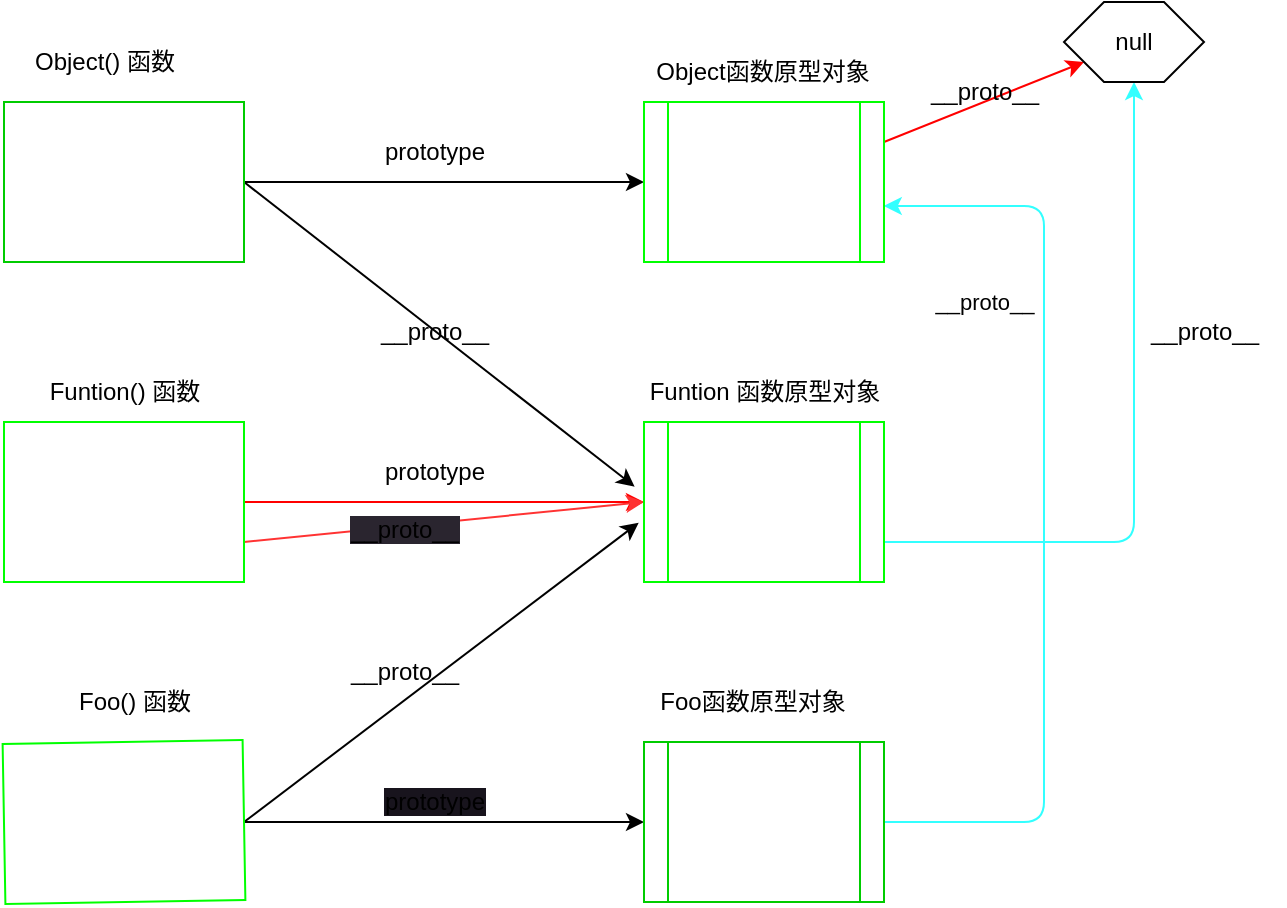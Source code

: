 <mxfile>
    <diagram id="JcLhnKLIN27H73pMf5yl" name="第 1 页">
        <mxGraphModel dx="1013" dy="512" grid="1" gridSize="10" guides="1" tooltips="1" connect="1" arrows="1" fold="1" page="1" pageScale="1" pageWidth="827" pageHeight="1169" math="0" shadow="0">
            <root>
                <mxCell id="0"/>
                <mxCell id="1" parent="0"/>
                <mxCell id="11" value="" style="edgeStyle=none;html=1;" parent="1" source="2" target="10" edge="1">
                    <mxGeometry relative="1" as="geometry"/>
                </mxCell>
                <mxCell id="17" style="edgeStyle=none;html=1;entryX=-0.022;entryY=0.629;entryDx=0;entryDy=0;entryPerimeter=0;" parent="1" target="8" edge="1">
                    <mxGeometry relative="1" as="geometry">
                        <mxPoint x="160" y="440" as="sourcePoint"/>
                    </mxGeometry>
                </mxCell>
                <mxCell id="2" value="" style="whiteSpace=wrap;html=1;rotation=-1;strokeColor=#00FF00;" parent="1" vertex="1">
                    <mxGeometry x="40" y="400" width="120" height="80" as="geometry"/>
                </mxCell>
                <mxCell id="9" value="" style="edgeStyle=none;html=1;fillColor=#FF0000;strokeColor=#FF0000;" parent="1" source="7" target="8" edge="1">
                    <mxGeometry relative="1" as="geometry"/>
                </mxCell>
                <mxCell id="31" style="edgeStyle=none;html=1;exitX=1;exitY=0.75;exitDx=0;exitDy=0;entryX=0;entryY=0.5;entryDx=0;entryDy=0;strokeColor=#FF3333;" parent="1" source="7" target="8" edge="1">
                    <mxGeometry relative="1" as="geometry"/>
                </mxCell>
                <mxCell id="32" value="&lt;span style=&quot;font-size: 12px; background-color: rgb(42, 37, 47);&quot;&gt;__proto__&lt;/span&gt;" style="edgeLabel;html=1;align=center;verticalAlign=middle;resizable=0;points=[];" parent="31" vertex="1" connectable="0">
                    <mxGeometry x="-0.209" y="-2" relative="1" as="geometry">
                        <mxPoint as="offset"/>
                    </mxGeometry>
                </mxCell>
                <mxCell id="7" value="" style="whiteSpace=wrap;html=1;strokeColor=#00FF00;" parent="1" vertex="1">
                    <mxGeometry x="40" y="240" width="120" height="80" as="geometry"/>
                </mxCell>
                <mxCell id="35" style="edgeStyle=orthogonalEdgeStyle;html=1;exitX=1;exitY=0.75;exitDx=0;exitDy=0;strokeColor=#33FFFF;" parent="1" source="8" edge="1" target="40">
                    <mxGeometry relative="1" as="geometry">
                        <mxPoint x="550" y="120" as="targetPoint"/>
                    </mxGeometry>
                </mxCell>
                <mxCell id="8" value="" style="shape=process;whiteSpace=wrap;html=1;backgroundOutline=1;strokeColor=#00FF00;" parent="1" vertex="1">
                    <mxGeometry x="360" y="240" width="120" height="80" as="geometry"/>
                </mxCell>
                <mxCell id="33" style="edgeStyle=orthogonalEdgeStyle;html=1;exitX=1;exitY=0.5;exitDx=0;exitDy=0;strokeColor=#33FFFF;entryX=0.999;entryY=0.65;entryDx=0;entryDy=0;entryPerimeter=0;" parent="1" source="10" edge="1" target="23">
                    <mxGeometry relative="1" as="geometry">
                        <mxPoint x="520" y="150" as="targetPoint"/>
                        <Array as="points">
                            <mxPoint x="560" y="440"/>
                            <mxPoint x="560" y="132"/>
                        </Array>
                    </mxGeometry>
                </mxCell>
                <mxCell id="36" value="__proto__" style="edgeLabel;html=1;align=center;verticalAlign=middle;resizable=0;points=[];" parent="33" vertex="1" connectable="0">
                    <mxGeometry x="0.405" y="-1" relative="1" as="geometry">
                        <mxPoint x="-31" y="-11" as="offset"/>
                    </mxGeometry>
                </mxCell>
                <mxCell id="10" value="" style="shape=process;whiteSpace=wrap;html=1;backgroundOutline=1;strokeColor=#00CC00;" parent="1" vertex="1">
                    <mxGeometry x="360" y="400" width="120" height="80" as="geometry"/>
                </mxCell>
                <mxCell id="13" value="Foo() 函数" style="text;html=1;align=center;verticalAlign=middle;resizable=0;points=[];autosize=1;strokeColor=none;fillColor=none;" parent="1" vertex="1">
                    <mxGeometry x="65" y="365" width="80" height="30" as="geometry"/>
                </mxCell>
                <mxCell id="14" value="Foo函数原型对象" style="text;html=1;align=center;verticalAlign=middle;resizable=0;points=[];autosize=1;strokeColor=none;fillColor=none;" parent="1" vertex="1">
                    <mxGeometry x="354" y="365" width="120" height="30" as="geometry"/>
                </mxCell>
                <mxCell id="15" value="Funtion() 函数" style="text;html=1;align=center;verticalAlign=middle;resizable=0;points=[];autosize=1;strokeColor=none;fillColor=none;" parent="1" vertex="1">
                    <mxGeometry x="50" y="210" width="100" height="30" as="geometry"/>
                </mxCell>
                <mxCell id="16" value="Funtion 函数原型对象" style="text;html=1;align=center;verticalAlign=middle;resizable=0;points=[];autosize=1;strokeColor=none;fillColor=none;" parent="1" vertex="1">
                    <mxGeometry x="350" y="210" width="140" height="30" as="geometry"/>
                </mxCell>
                <mxCell id="18" value="&lt;span style=&quot;background-color: rgb(24, 20, 29);&quot;&gt;prototype&lt;/span&gt;" style="text;html=1;align=center;verticalAlign=middle;resizable=0;points=[];autosize=1;strokeColor=none;fillColor=none;" parent="1" vertex="1">
                    <mxGeometry x="220" y="415" width="70" height="30" as="geometry"/>
                </mxCell>
                <mxCell id="20" value="__proto__" style="text;html=1;align=center;verticalAlign=middle;resizable=0;points=[];autosize=1;strokeColor=none;fillColor=none;" parent="1" vertex="1">
                    <mxGeometry x="200" y="350" width="80" height="30" as="geometry"/>
                </mxCell>
                <mxCell id="21" value="&lt;span style=&quot;&quot;&gt;prototype&lt;/span&gt;" style="text;html=1;align=center;verticalAlign=middle;resizable=0;points=[];autosize=1;strokeColor=none;fillColor=none;" parent="1" vertex="1">
                    <mxGeometry x="220" y="250" width="70" height="30" as="geometry"/>
                </mxCell>
                <mxCell id="24" value="" style="edgeStyle=none;html=1;" parent="1" source="22" target="23" edge="1">
                    <mxGeometry relative="1" as="geometry"/>
                </mxCell>
                <mxCell id="28" style="edgeStyle=none;html=1;exitX=1;exitY=0.5;exitDx=0;exitDy=0;entryX=-0.039;entryY=0.404;entryDx=0;entryDy=0;entryPerimeter=0;" parent="1" source="22" target="8" edge="1">
                    <mxGeometry relative="1" as="geometry"/>
                </mxCell>
                <mxCell id="22" value="" style="whiteSpace=wrap;html=1;strokeColor=#00CC00;" parent="1" vertex="1">
                    <mxGeometry x="40" y="80" width="120" height="80" as="geometry"/>
                </mxCell>
                <mxCell id="41" style="edgeStyle=none;html=1;exitX=1;exitY=0.25;exitDx=0;exitDy=0;strokeColor=#FF0000;" parent="1" source="23" target="40" edge="1">
                    <mxGeometry relative="1" as="geometry"/>
                </mxCell>
                <mxCell id="23" value="" style="shape=process;whiteSpace=wrap;html=1;backgroundOutline=1;strokeColor=#00FF00;" parent="1" vertex="1">
                    <mxGeometry x="360" y="80" width="120" height="80" as="geometry"/>
                </mxCell>
                <mxCell id="25" value="Object() 函数" style="text;html=1;align=center;verticalAlign=middle;resizable=0;points=[];autosize=1;strokeColor=none;fillColor=none;" parent="1" vertex="1">
                    <mxGeometry x="45" y="45" width="90" height="30" as="geometry"/>
                </mxCell>
                <mxCell id="26" value="Object函数原型对象" style="text;html=1;align=center;verticalAlign=middle;resizable=0;points=[];autosize=1;strokeColor=none;fillColor=none;" parent="1" vertex="1">
                    <mxGeometry x="354" y="50" width="130" height="30" as="geometry"/>
                </mxCell>
                <mxCell id="27" value="prototype" style="text;html=1;align=center;verticalAlign=middle;resizable=0;points=[];autosize=1;strokeColor=none;fillColor=none;" parent="1" vertex="1">
                    <mxGeometry x="220" y="90" width="70" height="30" as="geometry"/>
                </mxCell>
                <mxCell id="29" value="__proto__" style="text;html=1;align=center;verticalAlign=middle;resizable=0;points=[];autosize=1;strokeColor=none;fillColor=none;" parent="1" vertex="1">
                    <mxGeometry x="215" y="180" width="80" height="30" as="geometry"/>
                </mxCell>
                <mxCell id="37" value="__proto__" style="text;html=1;align=center;verticalAlign=middle;resizable=0;points=[];autosize=1;strokeColor=none;fillColor=none;" parent="1" vertex="1">
                    <mxGeometry x="600" y="180" width="80" height="30" as="geometry"/>
                </mxCell>
                <mxCell id="40" value="null" style="shape=hexagon;perimeter=hexagonPerimeter2;whiteSpace=wrap;html=1;fixedSize=1;" parent="1" vertex="1">
                    <mxGeometry x="570" y="30" width="70" height="40" as="geometry"/>
                </mxCell>
                <mxCell id="43" value="__proto__" style="text;html=1;align=center;verticalAlign=middle;resizable=0;points=[];autosize=1;strokeColor=none;fillColor=none;" parent="1" vertex="1">
                    <mxGeometry x="490" y="60" width="80" height="30" as="geometry"/>
                </mxCell>
            </root>
        </mxGraphModel>
    </diagram>
</mxfile>